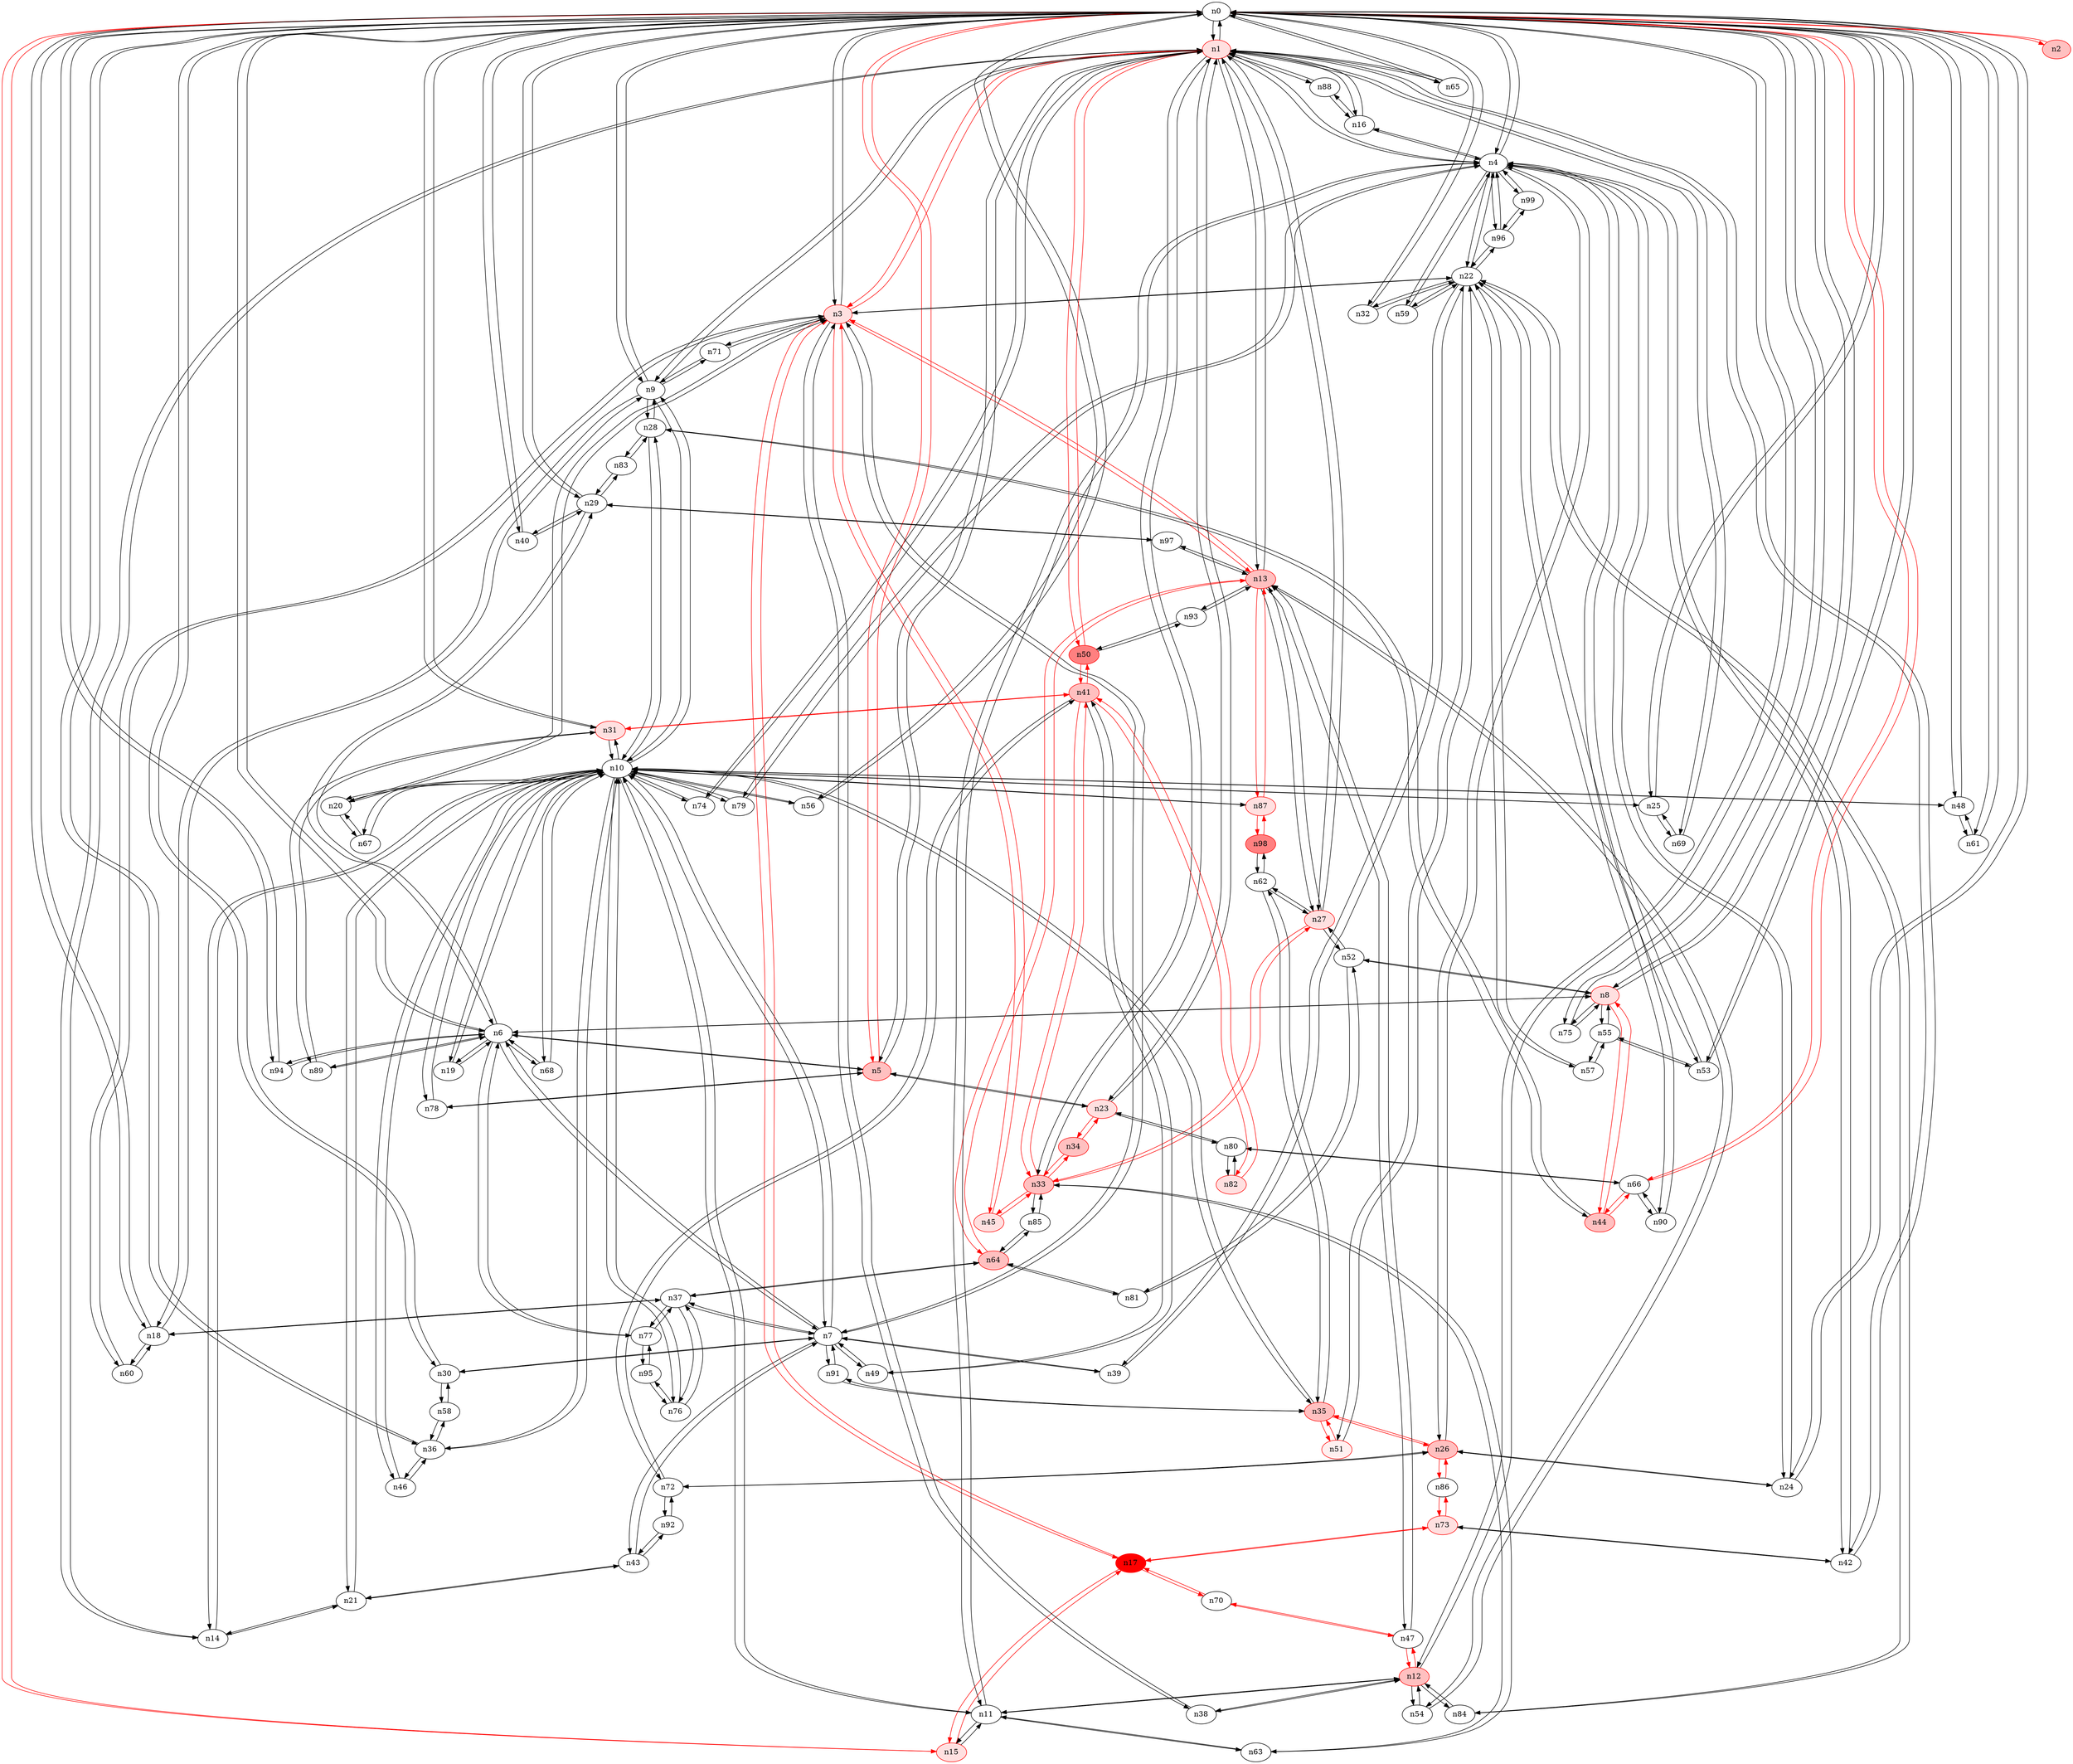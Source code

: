strict digraph {
n0 [type=switch];
n1 [type=host, color="#FF0000", style=filled, fillcolor="#FFE0E0"];
n2 [type=host, color="#FF0000", style=filled, fillcolor="#FFC0C0"];
n3 [type=host, color="#FF0000", style=filled, fillcolor="#FFE0E0"];
n4 [type=switch];
n5 [type=host, color="#FF0000", style=filled, fillcolor="#FFC0C0"];
n6 [type=switch];
n8 [type=host, color="#FF0000", style=filled, fillcolor="#FFE0E0"];
n9 [type=switch];
n12 [type=host, color="#FF0000", style=filled, fillcolor="#FFC0C0"];
n15 [type=host, color="#FF0000", style=filled, fillcolor="#FFE0E0"];
n18 [type=switch];
n24 [type=switch];
n25 [type=switch];
n29 [type=switch];
n30 [type=switch];
n31 [type=host, color="#FF0000", style=filled, fillcolor="#FFE0E0"];
n32 [type=switch];
n36 [type=switch];
n40 [type=switch];
n48 [type=switch];
n53 [type=switch];
n56 [type=switch];
n61 [type=switch];
n65 [type=switch];
n66 [type=switch];
n75 [type=switch];
n94 [type=switch];
n13 [type=host, color="#FF0000", style=filled, fillcolor="#FFC0C0"];
n14 [type=switch];
n16 [type=switch];
n23 [type=host, color="#FF0000", style=filled, fillcolor="#FFE0E0"];
n27 [type=host, color="#FF0000", style=filled, fillcolor="#FFE0E0"];
n33 [type=switch, color="#FF0000", style=filled, fillcolor="#FFC0C0"];
n42 [type=switch];
n50 [type=switch, color="#FF0000", style=filled, fillcolor="#FF8080"];
n69 [type=switch];
n74 [type=switch];
n88 [type=switch];
n7 [type=switch];
n17 [type=host, color="#FF0000", style=filled, fillcolor="#FF0000"];
n20 [type=switch];
n22 [type=switch];
n38 [type=switch];
n45 [type=host, color="#FF0000", style=filled, fillcolor="#FFE0E0"];
n60 [type=switch];
n71 [type=switch];
n11 [type=switch];
n26 [type=host, color="#FF0000", style=filled, fillcolor="#FFC0C0"];
n59 [type=switch];
n79 [type=switch];
n96 [type=switch];
n99 [type=switch];
n78 [type=switch];
n19 [type=switch];
n68 [type=switch];
n77 [type=switch];
n89 [type=switch];
n10 [type=switch];
n37 [type=switch];
n39 [type=switch];
n43 [type=switch];
n49 [type=switch];
n91 [type=switch];
n44 [type=switch, color="#FF0000", style=filled, fillcolor="#FFC0C0"];
n52 [type=switch];
n55 [type=switch];
n28 [type=switch];
n21 [type=switch];
n35 [type=switch, color="#FF0000", style=filled, fillcolor="#FFC0C0"];
n46 [type=switch];
n67 [type=switch];
n76 [type=switch];
n87 [type=host, color="#FF0000", style=filled, fillcolor="#FFE0E0"];
n63 [type=switch];
n47 [type=switch];
n54 [type=switch];
n84 [type=switch];
n64 [type=switch, color="#FF0000", style=filled, fillcolor="#FFC0C0"];
n93 [type=switch];
n97 [type=switch];
n70 [type=switch];
n73 [type=host, color="#FF0000", style=filled, fillcolor="#FFE0E0"];
n51 [type=host, color="#FF0000", style=filled, fillcolor="#FFF0F0"];
n57 [type=switch];
n90 [type=switch];
n34 [type=switch, color="#FF0000", style=filled, fillcolor="#FFC0C0"];
n80 [type=switch];
n72 [type=switch];
n86 [type=switch];
n62 [type=switch];
n83 [type=switch];
n58 [type=switch];
n41 [type=host, color="#FF0000", style=filled, fillcolor="#FFC0C0"];
n85 [type=switch];
n82 [type=host, color="#FF0000", style=filled, fillcolor="#FFE0E0"];
n92 [type=switch];
n81 [type=switch];
n98 [type=host, color="#FF0000", style=filled, fillcolor="#FF8080"];
n95 [type=switch];
n0 -> n1 [src_port=0, dst_port=0];
n0 -> n2 [src_port=0, dst_port=0, color="#FF0000"];
n0 -> n3 [src_port=0, dst_port=0];
n0 -> n4 [src_port=0, dst_port=0];
n0 -> n5 [src_port=0, dst_port=0, color="#FF0000"];
n0 -> n6 [src_port=0, dst_port=0];
n0 -> n8 [src_port=0, dst_port=0];
n0 -> n9 [src_port=0, dst_port=0];
n0 -> n12 [src_port=0, dst_port=0];
n0 -> n15 [src_port=0, dst_port=0, color="#FF0000"];
n0 -> n18 [src_port=0, dst_port=0];
n0 -> n24 [src_port=0, dst_port=0];
n0 -> n25 [src_port=0, dst_port=0];
n0 -> n29 [src_port=0, dst_port=0];
n0 -> n30 [src_port=0, dst_port=0];
n0 -> n31 [src_port=0, dst_port=0];
n0 -> n32 [src_port=0, dst_port=0];
n0 -> n36 [src_port=0, dst_port=0];
n0 -> n40 [src_port=0, dst_port=0];
n0 -> n48 [src_port=0, dst_port=0];
n0 -> n53 [src_port=0, dst_port=0];
n0 -> n56 [src_port=0, dst_port=0];
n0 -> n61 [src_port=0, dst_port=0];
n0 -> n65 [src_port=0, dst_port=0];
n0 -> n66 [src_port=0, dst_port=0, color="#FF0000"];
n0 -> n75 [src_port=0, dst_port=0];
n0 -> n94 [src_port=0, dst_port=0];
n1 -> n0 [src_port=0, dst_port=0];
n1 -> n3 [src_port=0, dst_port=0, color="#FF0000"];
n1 -> n4 [src_port=0, dst_port=0];
n1 -> n5 [src_port=0, dst_port=0];
n1 -> n9 [src_port=0, dst_port=0];
n1 -> n65 [src_port=0, dst_port=0];
n1 -> n13 [src_port=0, dst_port=0];
n1 -> n14 [src_port=0, dst_port=0];
n1 -> n16 [src_port=0, dst_port=0];
n1 -> n23 [src_port=0, dst_port=0];
n1 -> n27 [src_port=0, dst_port=0];
n1 -> n33 [src_port=0, dst_port=0];
n1 -> n42 [src_port=0, dst_port=0];
n1 -> n50 [src_port=0, dst_port=0, color="#FF0000"];
n1 -> n69 [src_port=0, dst_port=0];
n1 -> n74 [src_port=0, dst_port=0];
n1 -> n88 [src_port=0, dst_port=0];
n2 -> n0 [src_port=0, dst_port=0, color="#FF0000"];
n3 -> n0 [src_port=0, dst_port=0];
n3 -> n1 [src_port=0, dst_port=0, color="#FF0000"];
n3 -> n13 [src_port=0, dst_port=0, color="#FF0000"];
n3 -> n7 [src_port=0, dst_port=0];
n3 -> n17 [src_port=0, dst_port=0, color="#FF0000"];
n3 -> n20 [src_port=0, dst_port=0];
n3 -> n22 [src_port=0, dst_port=0];
n3 -> n38 [src_port=0, dst_port=0];
n3 -> n45 [src_port=0, dst_port=0, color="#FF0000"];
n3 -> n60 [src_port=0, dst_port=0];
n3 -> n71 [src_port=0, dst_port=0];
n4 -> n0 [src_port=0, dst_port=0];
n4 -> n1 [src_port=0, dst_port=0];
n4 -> n24 [src_port=0, dst_port=0];
n4 -> n53 [src_port=0, dst_port=0];
n4 -> n16 [src_port=0, dst_port=0];
n4 -> n42 [src_port=0, dst_port=0];
n4 -> n22 [src_port=0, dst_port=0];
n4 -> n11 [src_port=0, dst_port=0];
n4 -> n26 [src_port=0, dst_port=0];
n4 -> n59 [src_port=0, dst_port=0];
n4 -> n79 [src_port=0, dst_port=0];
n4 -> n96 [src_port=0, dst_port=0];
n4 -> n99 [src_port=0, dst_port=0];
n5 -> n0 [src_port=0, dst_port=0, color="#FF0000"];
n5 -> n1 [src_port=0, dst_port=0];
n5 -> n6 [src_port=0, dst_port=0];
n5 -> n23 [src_port=0, dst_port=0];
n5 -> n78 [src_port=0, dst_port=0];
n6 -> n0 [src_port=0, dst_port=0];
n6 -> n5 [src_port=0, dst_port=0];
n6 -> n8 [src_port=0, dst_port=0];
n6 -> n29 [src_port=0, dst_port=0];
n6 -> n94 [src_port=0, dst_port=0];
n6 -> n7 [src_port=0, dst_port=0];
n6 -> n19 [src_port=0, dst_port=0];
n6 -> n68 [src_port=0, dst_port=0];
n6 -> n77 [src_port=0, dst_port=0];
n6 -> n89 [src_port=0, dst_port=0];
n8 -> n0 [src_port=0, dst_port=0];
n8 -> n6 [src_port=0, dst_port=0];
n8 -> n75 [src_port=0, dst_port=0];
n8 -> n44 [src_port=0, dst_port=0, color="#FF0000"];
n8 -> n52 [src_port=0, dst_port=0];
n8 -> n55 [src_port=0, dst_port=0];
n9 -> n0 [src_port=0, dst_port=0];
n9 -> n1 [src_port=0, dst_port=0];
n9 -> n18 [src_port=0, dst_port=0];
n9 -> n71 [src_port=0, dst_port=0];
n9 -> n10 [src_port=0, dst_port=0];
n9 -> n28 [src_port=0, dst_port=0];
n12 -> n0 [src_port=0, dst_port=0];
n12 -> n38 [src_port=0, dst_port=0];
n12 -> n11 [src_port=0, dst_port=0];
n12 -> n47 [src_port=0, dst_port=0, color="#FF0000"];
n12 -> n54 [src_port=0, dst_port=0];
n12 -> n84 [src_port=0, dst_port=0];
n15 -> n0 [src_port=0, dst_port=0, color="#FF0000"];
n15 -> n17 [src_port=0, dst_port=0, color="#FF0000"];
n15 -> n11 [src_port=0, dst_port=0];
n18 -> n0 [src_port=0, dst_port=0];
n18 -> n9 [src_port=0, dst_port=0];
n18 -> n60 [src_port=0, dst_port=0];
n18 -> n37 [src_port=0, dst_port=0];
n24 -> n0 [src_port=0, dst_port=0];
n24 -> n4 [src_port=0, dst_port=0];
n24 -> n26 [src_port=0, dst_port=0];
n25 -> n0 [src_port=0, dst_port=0];
n25 -> n69 [src_port=0, dst_port=0];
n25 -> n10 [src_port=0, dst_port=0];
n29 -> n0 [src_port=0, dst_port=0];
n29 -> n6 [src_port=0, dst_port=0];
n29 -> n40 [src_port=0, dst_port=0];
n29 -> n97 [src_port=0, dst_port=0];
n29 -> n83 [src_port=0, dst_port=0];
n30 -> n0 [src_port=0, dst_port=0];
n30 -> n7 [src_port=0, dst_port=0];
n30 -> n58 [src_port=0, dst_port=0];
n31 -> n0 [src_port=0, dst_port=0];
n31 -> n89 [src_port=0, dst_port=0];
n31 -> n10 [src_port=0, dst_port=0];
n31 -> n41 [src_port=0, dst_port=0, color="#FF0000"];
n32 -> n0 [src_port=0, dst_port=0];
n32 -> n22 [src_port=0, dst_port=0];
n36 -> n0 [src_port=0, dst_port=0];
n36 -> n10 [src_port=0, dst_port=0];
n36 -> n46 [src_port=0, dst_port=0];
n36 -> n58 [src_port=0, dst_port=0];
n40 -> n0 [src_port=0, dst_port=0];
n40 -> n29 [src_port=0, dst_port=0];
n48 -> n0 [src_port=0, dst_port=0];
n48 -> n61 [src_port=0, dst_port=0];
n48 -> n10 [src_port=0, dst_port=0];
n53 -> n0 [src_port=0, dst_port=0];
n53 -> n4 [src_port=0, dst_port=0];
n53 -> n55 [src_port=0, dst_port=0];
n56 -> n0 [src_port=0, dst_port=0];
n56 -> n10 [src_port=0, dst_port=0];
n61 -> n0 [src_port=0, dst_port=0];
n61 -> n48 [src_port=0, dst_port=0];
n65 -> n0 [src_port=0, dst_port=0];
n65 -> n1 [src_port=0, dst_port=0];
n66 -> n0 [src_port=0, dst_port=0, color="#FF0000"];
n66 -> n44 [src_port=0, dst_port=0, color="#FF0000"];
n66 -> n90 [src_port=0, dst_port=0];
n66 -> n80 [src_port=0, dst_port=0];
n75 -> n0 [src_port=0, dst_port=0];
n75 -> n8 [src_port=0, dst_port=0];
n94 -> n0 [src_port=0, dst_port=0];
n94 -> n6 [src_port=0, dst_port=0];
n13 -> n1 [src_port=0, dst_port=0];
n13 -> n3 [src_port=0, dst_port=0, color="#FF0000"];
n13 -> n27 [src_port=0, dst_port=0];
n13 -> n87 [src_port=0, dst_port=0, color="#FF0000"];
n13 -> n47 [src_port=0, dst_port=0];
n13 -> n54 [src_port=0, dst_port=0];
n13 -> n64 [src_port=0, dst_port=0, color="#FF0000"];
n13 -> n93 [src_port=0, dst_port=0];
n13 -> n97 [src_port=0, dst_port=0];
n14 -> n1 [src_port=0, dst_port=0];
n14 -> n10 [src_port=0, dst_port=0];
n14 -> n21 [src_port=0, dst_port=0];
n16 -> n1 [src_port=0, dst_port=0];
n16 -> n4 [src_port=0, dst_port=0];
n16 -> n88 [src_port=0, dst_port=0];
n23 -> n1 [src_port=0, dst_port=0];
n23 -> n5 [src_port=0, dst_port=0];
n23 -> n34 [src_port=0, dst_port=0, color="#FF0000"];
n23 -> n80 [src_port=0, dst_port=0];
n27 -> n1 [src_port=0, dst_port=0];
n27 -> n13 [src_port=0, dst_port=0];
n27 -> n33 [src_port=0, dst_port=0, color="#FF0000"];
n27 -> n52 [src_port=0, dst_port=0];
n27 -> n62 [src_port=0, dst_port=0];
n33 -> n1 [src_port=0, dst_port=0];
n33 -> n27 [src_port=0, dst_port=0, color="#FF0000"];
n33 -> n45 [src_port=0, dst_port=0, color="#FF0000"];
n33 -> n63 [src_port=0, dst_port=0];
n33 -> n34 [src_port=0, dst_port=0, color="#FF0000"];
n33 -> n41 [src_port=0, dst_port=0, color="#FF0000"];
n33 -> n85 [src_port=0, dst_port=0];
n42 -> n1 [src_port=0, dst_port=0];
n42 -> n4 [src_port=0, dst_port=0];
n42 -> n73 [src_port=0, dst_port=0];
n50 -> n1 [src_port=0, dst_port=0, color="#FF0000"];
n50 -> n93 [src_port=0, dst_port=0];
n50 -> n41 [src_port=0, dst_port=0, color="#FF0000"];
n69 -> n1 [src_port=0, dst_port=0];
n69 -> n25 [src_port=0, dst_port=0];
n74 -> n1 [src_port=0, dst_port=0];
n74 -> n10 [src_port=0, dst_port=0];
n88 -> n1 [src_port=0, dst_port=0];
n88 -> n16 [src_port=0, dst_port=0];
n7 -> n3 [src_port=0, dst_port=0];
n7 -> n6 [src_port=0, dst_port=0];
n7 -> n30 [src_port=0, dst_port=0];
n7 -> n10 [src_port=0, dst_port=0];
n7 -> n37 [src_port=0, dst_port=0];
n7 -> n39 [src_port=0, dst_port=0];
n7 -> n43 [src_port=0, dst_port=0];
n7 -> n49 [src_port=0, dst_port=0];
n7 -> n91 [src_port=0, dst_port=0];
n17 -> n3 [src_port=0, dst_port=0, color="#FF0000"];
n17 -> n15 [src_port=0, dst_port=0, color="#FF0000"];
n17 -> n70 [src_port=0, dst_port=0, color="#FF0000"];
n17 -> n73 [src_port=0, dst_port=0, color="#FF0000"];
n20 -> n3 [src_port=0, dst_port=0];
n20 -> n10 [src_port=0, dst_port=0];
n20 -> n67 [src_port=0, dst_port=0];
n22 -> n3 [src_port=0, dst_port=0];
n22 -> n4 [src_port=0, dst_port=0];
n22 -> n32 [src_port=0, dst_port=0];
n22 -> n59 [src_port=0, dst_port=0];
n22 -> n96 [src_port=0, dst_port=0];
n22 -> n39 [src_port=0, dst_port=0];
n22 -> n84 [src_port=0, dst_port=0];
n22 -> n51 [src_port=0, dst_port=0];
n22 -> n57 [src_port=0, dst_port=0];
n22 -> n90 [src_port=0, dst_port=0];
n38 -> n3 [src_port=0, dst_port=0];
n38 -> n12 [src_port=0, dst_port=0];
n45 -> n3 [src_port=0, dst_port=0, color="#FF0000"];
n45 -> n33 [src_port=0, dst_port=0, color="#FF0000"];
n60 -> n3 [src_port=0, dst_port=0];
n60 -> n18 [src_port=0, dst_port=0];
n71 -> n3 [src_port=0, dst_port=0];
n71 -> n9 [src_port=0, dst_port=0];
n11 -> n4 [src_port=0, dst_port=0];
n11 -> n12 [src_port=0, dst_port=0];
n11 -> n15 [src_port=0, dst_port=0];
n11 -> n10 [src_port=0, dst_port=0];
n11 -> n63 [src_port=0, dst_port=0];
n26 -> n4 [src_port=0, dst_port=0];
n26 -> n24 [src_port=0, dst_port=0];
n26 -> n35 [src_port=0, dst_port=0, color="#FF0000"];
n26 -> n72 [src_port=0, dst_port=0];
n26 -> n86 [src_port=0, dst_port=0, color="#FF0000"];
n59 -> n4 [src_port=0, dst_port=0];
n59 -> n22 [src_port=0, dst_port=0];
n79 -> n4 [src_port=0, dst_port=0];
n79 -> n10 [src_port=0, dst_port=0];
n96 -> n4 [src_port=0, dst_port=0];
n96 -> n22 [src_port=0, dst_port=0];
n96 -> n99 [src_port=0, dst_port=0];
n99 -> n4 [src_port=0, dst_port=0];
n99 -> n96 [src_port=0, dst_port=0];
n78 -> n5 [src_port=0, dst_port=0];
n78 -> n10 [src_port=0, dst_port=0];
n19 -> n6 [src_port=0, dst_port=0];
n19 -> n10 [src_port=0, dst_port=0];
n68 -> n6 [src_port=0, dst_port=0];
n68 -> n10 [src_port=0, dst_port=0];
n77 -> n6 [src_port=0, dst_port=0];
n77 -> n37 [src_port=0, dst_port=0];
n77 -> n95 [src_port=0, dst_port=0];
n89 -> n6 [src_port=0, dst_port=0];
n89 -> n31 [src_port=0, dst_port=0];
n10 -> n9 [src_port=0, dst_port=0];
n10 -> n25 [src_port=0, dst_port=0];
n10 -> n31 [src_port=0, dst_port=0];
n10 -> n36 [src_port=0, dst_port=0];
n10 -> n48 [src_port=0, dst_port=0];
n10 -> n56 [src_port=0, dst_port=0];
n10 -> n14 [src_port=0, dst_port=0];
n10 -> n74 [src_port=0, dst_port=0];
n10 -> n7 [src_port=0, dst_port=0];
n10 -> n20 [src_port=0, dst_port=0];
n10 -> n11 [src_port=0, dst_port=0];
n10 -> n79 [src_port=0, dst_port=0];
n10 -> n78 [src_port=0, dst_port=0];
n10 -> n19 [src_port=0, dst_port=0];
n10 -> n68 [src_port=0, dst_port=0];
n10 -> n28 [src_port=0, dst_port=0];
n10 -> n21 [src_port=0, dst_port=0];
n10 -> n35 [src_port=0, dst_port=0];
n10 -> n46 [src_port=0, dst_port=0];
n10 -> n67 [src_port=0, dst_port=0];
n10 -> n76 [src_port=0, dst_port=0];
n10 -> n87 [src_port=0, dst_port=0];
n37 -> n18 [src_port=0, dst_port=0];
n37 -> n7 [src_port=0, dst_port=0];
n37 -> n77 [src_port=0, dst_port=0];
n37 -> n76 [src_port=0, dst_port=0];
n37 -> n64 [src_port=0, dst_port=0];
n39 -> n7 [src_port=0, dst_port=0];
n39 -> n22 [src_port=0, dst_port=0];
n43 -> n7 [src_port=0, dst_port=0];
n43 -> n21 [src_port=0, dst_port=0];
n43 -> n92 [src_port=0, dst_port=0];
n49 -> n7 [src_port=0, dst_port=0];
n49 -> n41 [src_port=0, dst_port=0];
n91 -> n7 [src_port=0, dst_port=0];
n91 -> n35 [src_port=0, dst_port=0];
n44 -> n8 [src_port=0, dst_port=0, color="#FF0000"];
n44 -> n66 [src_port=0, dst_port=0, color="#FF0000"];
n44 -> n28 [src_port=0, dst_port=0];
n52 -> n8 [src_port=0, dst_port=0];
n52 -> n27 [src_port=0, dst_port=0];
n52 -> n81 [src_port=0, dst_port=0];
n55 -> n8 [src_port=0, dst_port=0];
n55 -> n53 [src_port=0, dst_port=0];
n55 -> n57 [src_port=0, dst_port=0];
n28 -> n9 [src_port=0, dst_port=0];
n28 -> n10 [src_port=0, dst_port=0];
n28 -> n44 [src_port=0, dst_port=0];
n28 -> n83 [src_port=0, dst_port=0];
n21 -> n14 [src_port=0, dst_port=0];
n21 -> n10 [src_port=0, dst_port=0];
n21 -> n43 [src_port=0, dst_port=0];
n35 -> n26 [src_port=0, dst_port=0, color="#FF0000"];
n35 -> n10 [src_port=0, dst_port=0];
n35 -> n91 [src_port=0, dst_port=0];
n35 -> n51 [src_port=0, dst_port=0, color="#FF0000"];
n35 -> n62 [src_port=0, dst_port=0];
n46 -> n36 [src_port=0, dst_port=0];
n46 -> n10 [src_port=0, dst_port=0];
n67 -> n20 [src_port=0, dst_port=0];
n67 -> n10 [src_port=0, dst_port=0];
n76 -> n10 [src_port=0, dst_port=0];
n76 -> n37 [src_port=0, dst_port=0];
n76 -> n95 [src_port=0, dst_port=0];
n87 -> n13 [src_port=0, dst_port=0, color="#FF0000"];
n87 -> n10 [src_port=0, dst_port=0];
n87 -> n98 [src_port=0, dst_port=0, color="#FF0000"];
n63 -> n33 [src_port=0, dst_port=0];
n63 -> n11 [src_port=0, dst_port=0];
n47 -> n12 [src_port=0, dst_port=0, color="#FF0000"];
n47 -> n13 [src_port=0, dst_port=0];
n47 -> n70 [src_port=0, dst_port=0, color="#FF0000"];
n54 -> n12 [src_port=0, dst_port=0];
n54 -> n13 [src_port=0, dst_port=0];
n84 -> n12 [src_port=0, dst_port=0];
n84 -> n22 [src_port=0, dst_port=0];
n64 -> n13 [src_port=0, dst_port=0, color="#FF0000"];
n64 -> n37 [src_port=0, dst_port=0];
n64 -> n85 [src_port=0, dst_port=0];
n64 -> n81 [src_port=0, dst_port=0];
n93 -> n13 [src_port=0, dst_port=0];
n93 -> n50 [src_port=0, dst_port=0];
n97 -> n29 [src_port=0, dst_port=0];
n97 -> n13 [src_port=0, dst_port=0];
n70 -> n17 [src_port=0, dst_port=0, color="#FF0000"];
n70 -> n47 [src_port=0, dst_port=0, color="#FF0000"];
n73 -> n42 [src_port=0, dst_port=0];
n73 -> n17 [src_port=0, dst_port=0, color="#FF0000"];
n73 -> n86 [src_port=0, dst_port=0, color="#FF0000"];
n51 -> n22 [src_port=0, dst_port=0];
n51 -> n35 [src_port=0, dst_port=0, color="#FF0000"];
n57 -> n22 [src_port=0, dst_port=0];
n57 -> n55 [src_port=0, dst_port=0];
n90 -> n66 [src_port=0, dst_port=0];
n90 -> n22 [src_port=0, dst_port=0];
n34 -> n23 [src_port=0, dst_port=0, color="#FF0000"];
n34 -> n33 [src_port=0, dst_port=0, color="#FF0000"];
n80 -> n66 [src_port=0, dst_port=0];
n80 -> n23 [src_port=0, dst_port=0];
n80 -> n82 [src_port=0, dst_port=0];
n72 -> n26 [src_port=0, dst_port=0];
n72 -> n41 [src_port=0, dst_port=0];
n72 -> n92 [src_port=0, dst_port=0];
n86 -> n26 [src_port=0, dst_port=0, color="#FF0000"];
n86 -> n73 [src_port=0, dst_port=0, color="#FF0000"];
n62 -> n27 [src_port=0, dst_port=0];
n62 -> n35 [src_port=0, dst_port=0];
n62 -> n98 [src_port=0, dst_port=0];
n83 -> n29 [src_port=0, dst_port=0];
n83 -> n28 [src_port=0, dst_port=0];
n58 -> n30 [src_port=0, dst_port=0];
n58 -> n36 [src_port=0, dst_port=0];
n41 -> n31 [src_port=0, dst_port=0, color="#FF0000"];
n41 -> n33 [src_port=0, dst_port=0, color="#FF0000"];
n41 -> n50 [src_port=0, dst_port=0, color="#FF0000"];
n41 -> n49 [src_port=0, dst_port=0];
n41 -> n72 [src_port=0, dst_port=0];
n41 -> n82 [src_port=0, dst_port=0, color="#FF0000"];
n85 -> n33 [src_port=0, dst_port=0];
n85 -> n64 [src_port=0, dst_port=0];
n82 -> n80 [src_port=0, dst_port=0];
n82 -> n41 [src_port=0, dst_port=0, color="#FF0000"];
n92 -> n43 [src_port=0, dst_port=0];
n92 -> n72 [src_port=0, dst_port=0];
n81 -> n52 [src_port=0, dst_port=0];
n81 -> n64 [src_port=0, dst_port=0];
n98 -> n87 [src_port=0, dst_port=0, color="#FF0000"];
n98 -> n62 [src_port=0, dst_port=0];
n95 -> n77 [src_port=0, dst_port=0];
n95 -> n76 [src_port=0, dst_port=0];
}
